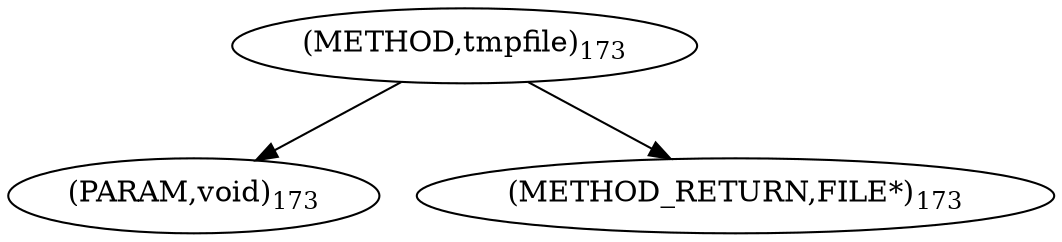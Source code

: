 digraph "tmpfile" {  
"30121" [label = <(METHOD,tmpfile)<SUB>173</SUB>> ]
"30122" [label = <(PARAM,void)<SUB>173</SUB>> ]
"30123" [label = <(METHOD_RETURN,FILE*)<SUB>173</SUB>> ]
  "30121" -> "30122" 
  "30121" -> "30123" 
}
